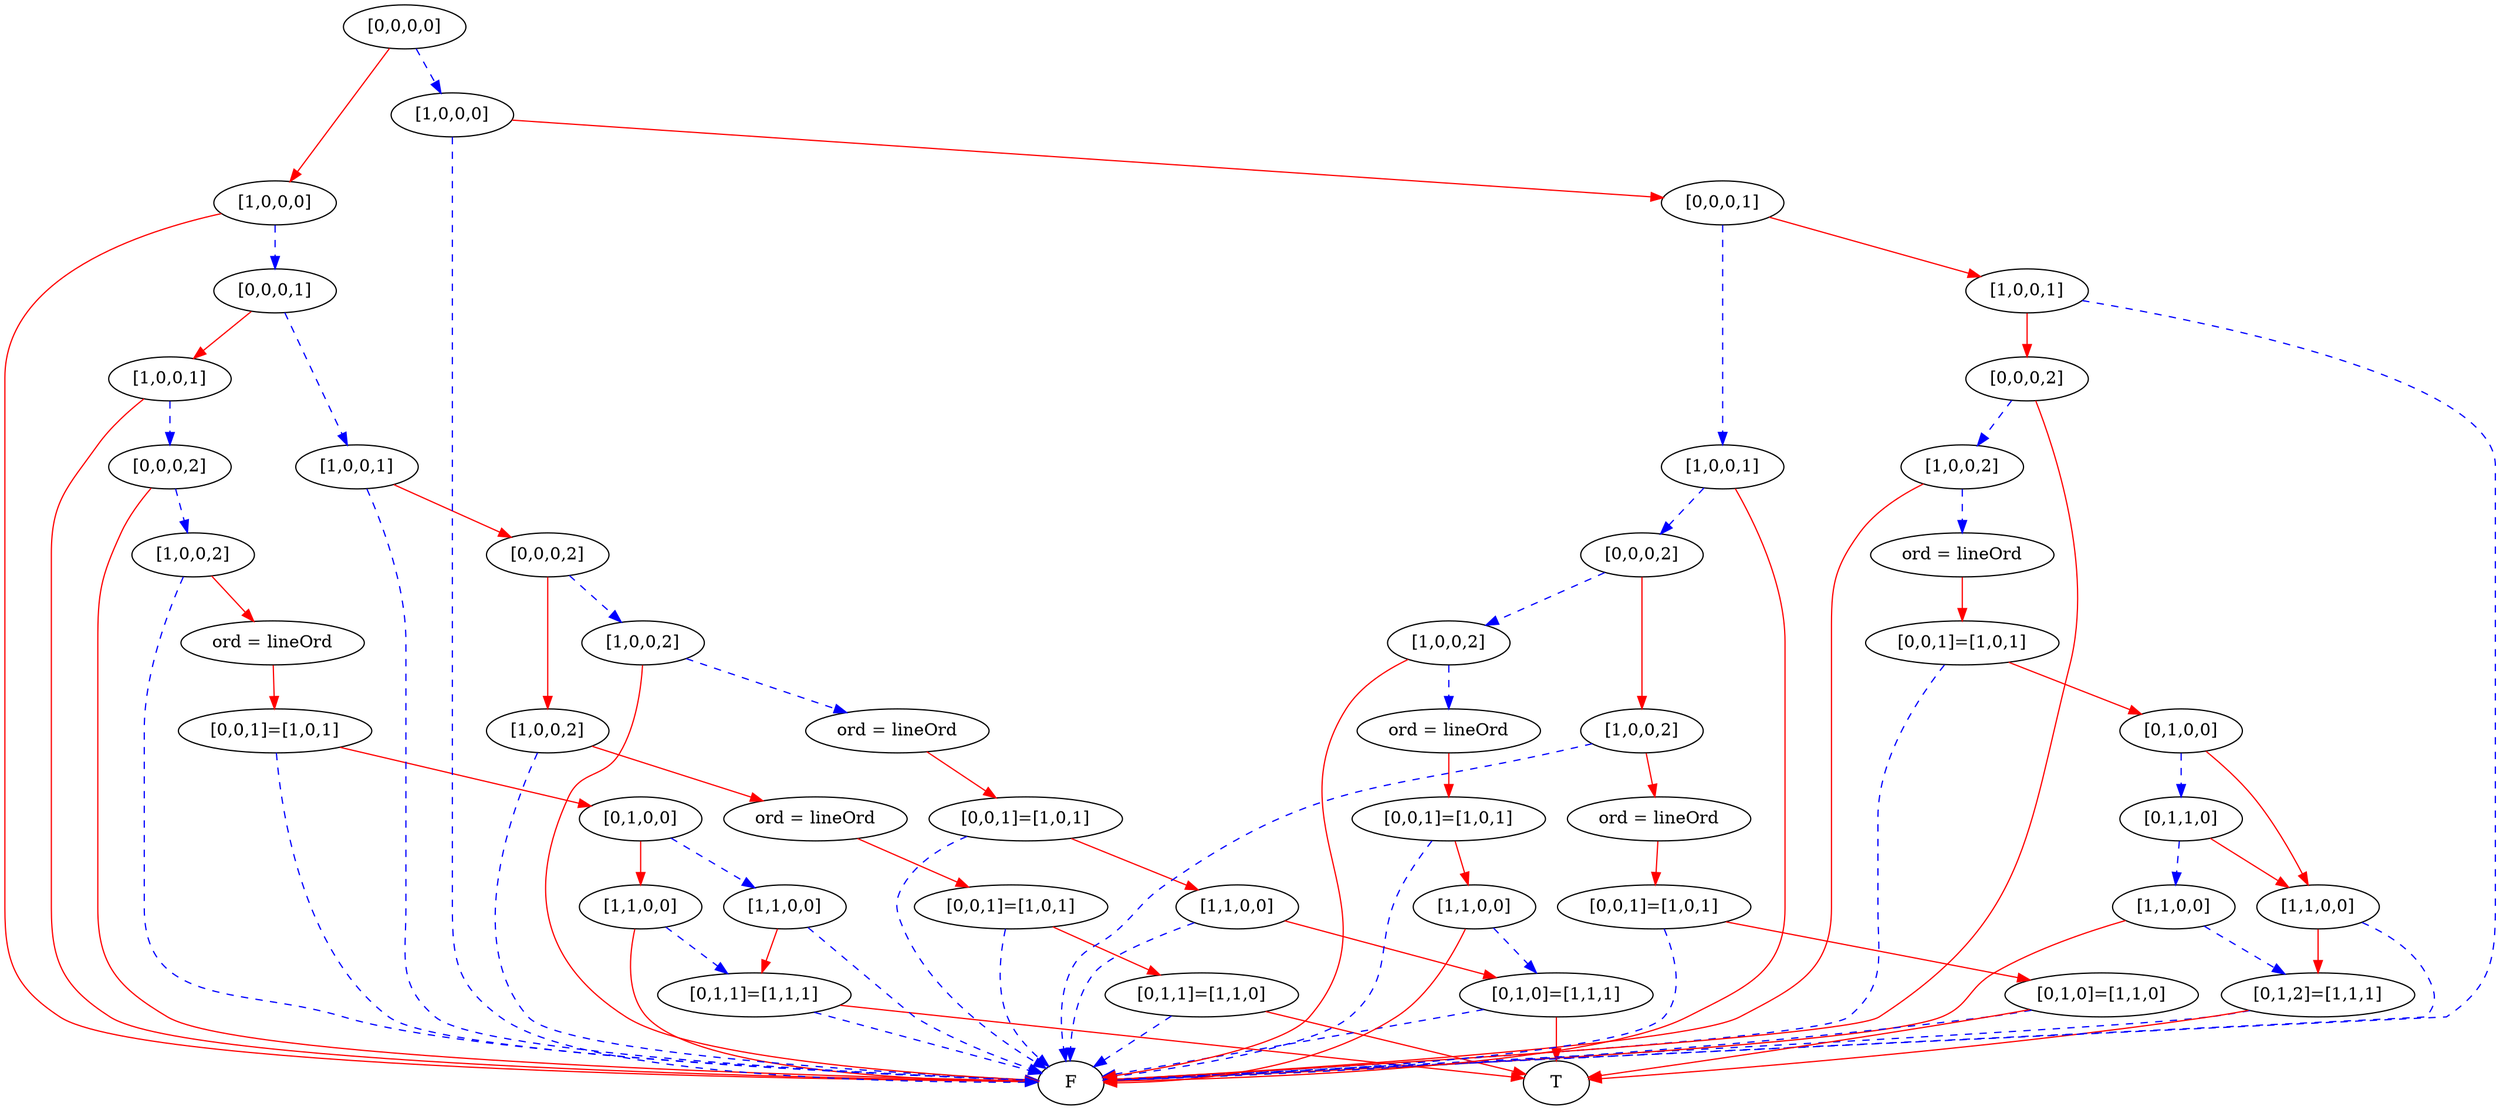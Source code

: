 digraph {
    1 [label=F];
    2 [label=T];
    3 [label="[0,1,1]=[1,1,1]"];
    4 [label="[1,1,0,0]"];
    5 [label="[1,1,0,0]"];
    6 [label="[0,1,0,0]"];
    7 [label="[0,0,1]=[1,0,1]"];
    8 [label="ord = lineOrd"];
    9 [label="[1,0,0,2]"];
    10 [label="[0,0,0,2]"];
    11 [label="[1,0,0,1]"];
    12 [label="[0,1,1]=[1,1,0]"];
    13 [label="[0,0,1]=[1,0,1]"];
    14 [label="ord = lineOrd"];
    15 [label="[1,0,0,2]"];
    16 [label="[0,1,0]=[1,1,1]"];
    17 [label="[1,1,0,0]"];
    18 [label="[0,0,1]=[1,0,1]"];
    19 [label="ord = lineOrd"];
    20 [label="[1,0,0,2]"];
    21 [label="[0,0,0,2]"];
    22 [label="[1,0,0,1]"];
    23 [label="[0,0,0,1]"];
    24 [label="[1,0,0,0]"];
    25 [label="[0,1,2]=[1,1,1]"];
    26 [label="[1,1,0,0]"];
    27 [label="[1,1,0,0]"];
    28 [label="[0,1,1,0]"];
    29 [label="[0,1,0,0]"];
    30 [label="[0,0,1]=[1,0,1]"];
    31 [label="ord = lineOrd"];
    32 [label="[1,0,0,2]"];
    33 [label="[0,0,0,2]"];
    34 [label="[1,0,0,1]"];
    35 [label="[0,1,0]=[1,1,0]"];
    36 [label="[0,0,1]=[1,0,1]"];
    37 [label="ord = lineOrd"];
    38 [label="[1,0,0,2]"];
    39 [label="[1,1,0,0]"];
    40 [label="[0,0,1]=[1,0,1]"];
    41 [label="ord = lineOrd"];
    42 [label="[1,0,0,2]"];
    43 [label="[0,0,0,2]"];
    44 [label="[1,0,0,1]"];
    45 [label="[0,0,0,1]"];
    46 [label="[1,0,0,0]"];
    47 [label="[0,0,0,0]"];
    3 -> 1 [style=dashed
           ,color=blue];
    3 -> 2 [color=red];
    4 -> 3 [style=dashed
           ,color=blue];
    4 -> 1 [color=red];
    5 -> 3 [color=red];
    5 -> 1 [style=dashed
           ,color=blue];
    6 -> 4 [color=red];
    6 -> 5 [style=dashed
           ,color=blue];
    7 -> 6 [color=red];
    7 -> 1 [style=dashed
           ,color=blue];
    8 -> 7 [color=red];
    9 -> 8 [color=red];
    9 -> 1 [style=dashed
           ,color=blue];
    10 -> 9 [style=dashed
            ,color=blue];
    10 -> 1 [color=red];
    11 -> 10 [style=dashed
             ,color=blue];
    11 -> 1 [color=red];
    12 -> 1 [style=dashed
            ,color=blue];
    12 -> 2 [color=red];
    13 -> 12 [color=red];
    13 -> 1 [style=dashed
            ,color=blue];
    14 -> 13 [color=red];
    15 -> 14 [color=red];
    15 -> 1 [style=dashed
            ,color=blue];
    16 -> 1 [style=dashed
            ,color=blue];
    16 -> 2 [color=red];
    17 -> 16 [color=red];
    17 -> 1 [style=dashed
            ,color=blue];
    18 -> 17 [color=red];
    18 -> 1 [style=dashed
            ,color=blue];
    19 -> 18 [color=red];
    20 -> 19 [style=dashed
             ,color=blue];
    20 -> 1 [color=red];
    21 -> 15 [color=red];
    21 -> 20 [style=dashed
             ,color=blue];
    22 -> 21 [color=red];
    22 -> 1 [style=dashed
            ,color=blue];
    23 -> 11 [color=red];
    23 -> 22 [style=dashed
             ,color=blue];
    24 -> 23 [style=dashed
             ,color=blue];
    24 -> 1 [color=red];
    25 -> 1 [style=dashed
            ,color=blue];
    25 -> 2 [color=red];
    26 -> 25 [color=red];
    26 -> 1 [style=dashed
            ,color=blue];
    27 -> 25 [style=dashed
             ,color=blue];
    27 -> 1 [color=red];
    28 -> 26 [color=red];
    28 -> 27 [style=dashed
             ,color=blue];
    29 -> 26 [color=red];
    29 -> 28 [style=dashed
             ,color=blue];
    30 -> 29 [color=red];
    30 -> 1 [style=dashed
            ,color=blue];
    31 -> 30 [color=red];
    32 -> 31 [style=dashed
             ,color=blue];
    32 -> 1 [color=red];
    33 -> 32 [style=dashed
             ,color=blue];
    33 -> 1 [color=red];
    34 -> 33 [color=red];
    34 -> 1 [style=dashed
            ,color=blue];
    35 -> 1 [style=dashed
            ,color=blue];
    35 -> 2 [color=red];
    36 -> 35 [color=red];
    36 -> 1 [style=dashed
            ,color=blue];
    37 -> 36 [color=red];
    38 -> 37 [color=red];
    38 -> 1 [style=dashed
            ,color=blue];
    39 -> 16 [style=dashed
             ,color=blue];
    39 -> 1 [color=red];
    40 -> 39 [color=red];
    40 -> 1 [style=dashed
            ,color=blue];
    41 -> 40 [color=red];
    42 -> 41 [style=dashed
             ,color=blue];
    42 -> 1 [color=red];
    43 -> 38 [color=red];
    43 -> 42 [style=dashed
             ,color=blue];
    44 -> 43 [style=dashed
             ,color=blue];
    44 -> 1 [color=red];
    45 -> 34 [color=red];
    45 -> 44 [style=dashed
             ,color=blue];
    46 -> 45 [color=red];
    46 -> 1 [style=dashed
            ,color=blue];
    47 -> 24 [color=red];
    47 -> 46 [style=dashed
             ,color=blue];
}